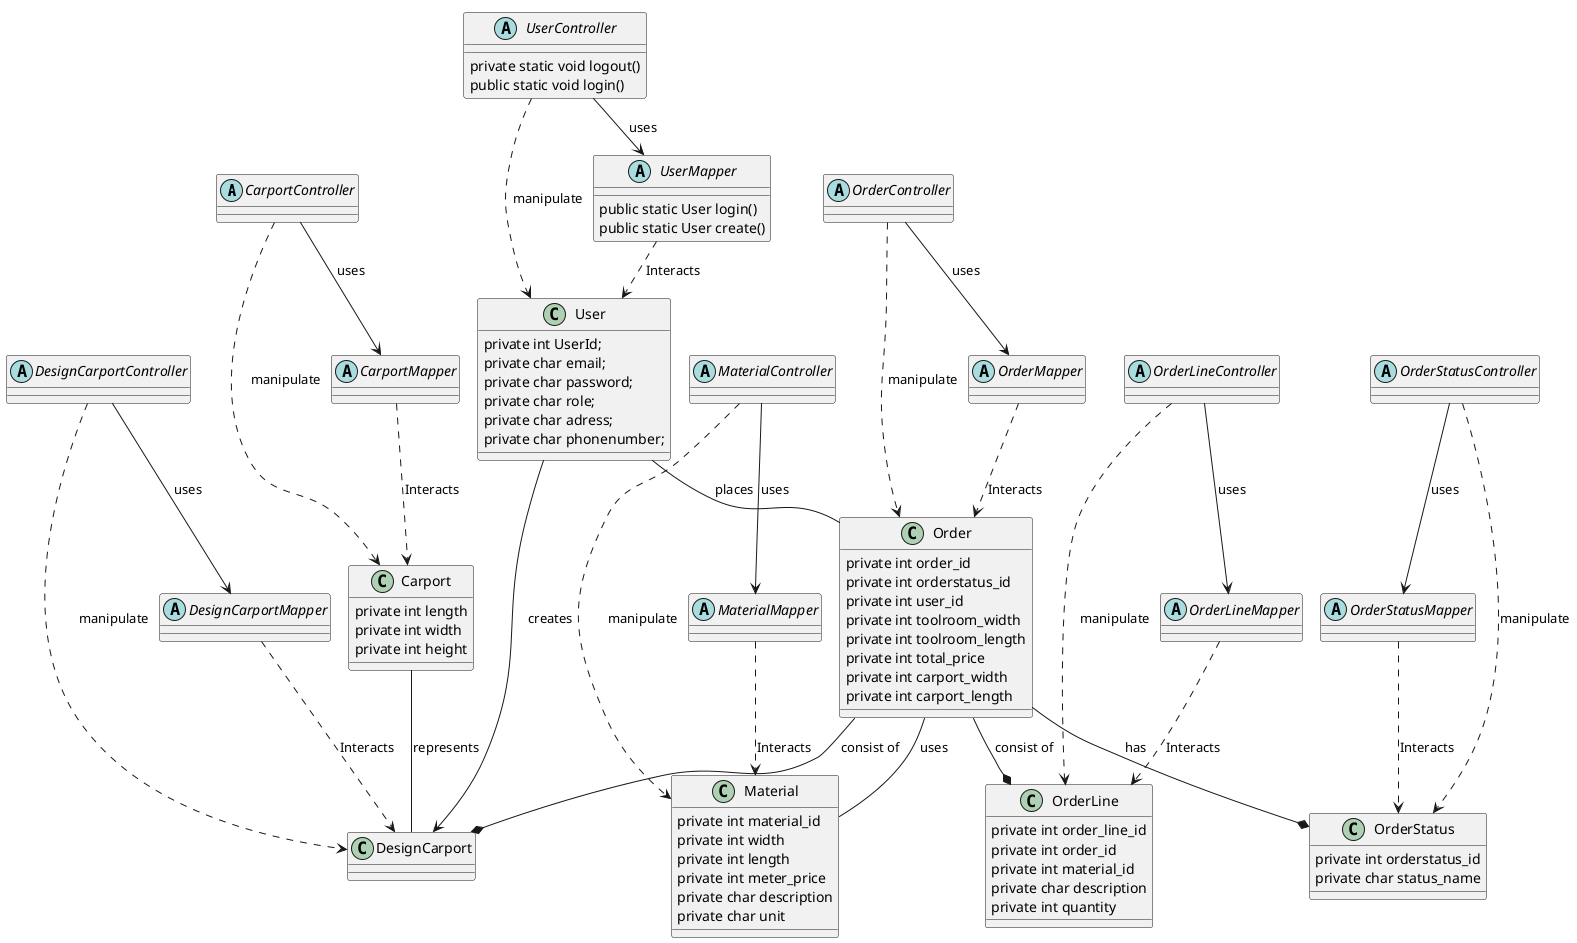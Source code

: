 @startuml
'https://plantuml.com/class-diagram
!pragma layout smetana



 abstract class CarportController
 abstract class DesignCarportController
 abstract class OrderController
 abstract class MaterialController
 abstract class OrderLineController
 abstract class OrderStatusController



 abstract class UserController{
  private static void logout()
  public static void login()

 }


 class Carport{
 private int length
 private int width
 private int height
 }
 class DesignCarport
 class Order{
 private int order_id
 private int orderstatus_id
 private int user_id
 private int toolroom_width
 private int toolroom_length
 private int total_price
 private int carport_width
 private int carport_length
 }
 class Material{
 private int material_id
 private int width
 private int length
 private int meter_price
 private char description
 private char unit
 }
 class OrderLine{
 private int order_line_id
 private int order_id
 private int material_id
 private char description
 private int quantity
 }
 class OrderStatus{
 private int orderstatus_id
 private char status_name
 }
 class User {
    private int UserId;
    private char email;
    private char password;
    private char role;
    private char adress;
    private char phonenumber;


}




 abstract class CarportMapper
 abstract class DesignCarportMapper
 abstract class OrderMapper
 abstract class MaterialMapper
 abstract class OrderLineMapper
 abstract class OrderStatusMapper
 abstract class UserMapper{
 public static User login()
 public static User create()

 }





 CarportController..> Carport : manipulate
 CarportMapper..>Carport : Interacts
 CarportController --> CarportMapper : uses

 DesignCarportController..> DesignCarport : manipulate
 DesignCarportMapper..>DesignCarport : Interacts
 DesignCarportController--> DesignCarportMapper : uses

 OrderController..> Order : manipulate
 OrderMapper..>Order : Interacts
 OrderController --> OrderMapper : uses

 MaterialController..> Material : manipulate
 MaterialMapper..>Material : Interacts
 MaterialController--> MaterialMapper : uses

 OrderLineController..> OrderLine : manipulate
 OrderLineMapper..>OrderLine : Interacts
 OrderLineController--> OrderLineMapper : uses

 OrderStatusController..> OrderStatus : manipulate
 OrderStatusMapper..>OrderStatus : Interacts
 OrderStatusController--> OrderStatusMapper : uses

 UserController..> User : manipulate
 UserMapper..>User : Interacts
 UserController --> UserMapper : uses







Carport-- DesignCarport : represents
User-->DesignCarport : creates
User -- Order : places
Order--Material : uses
Order --* OrderLine : consist of
Order --* DesignCarport : consist of
Order --* OrderStatus:has

@enduml